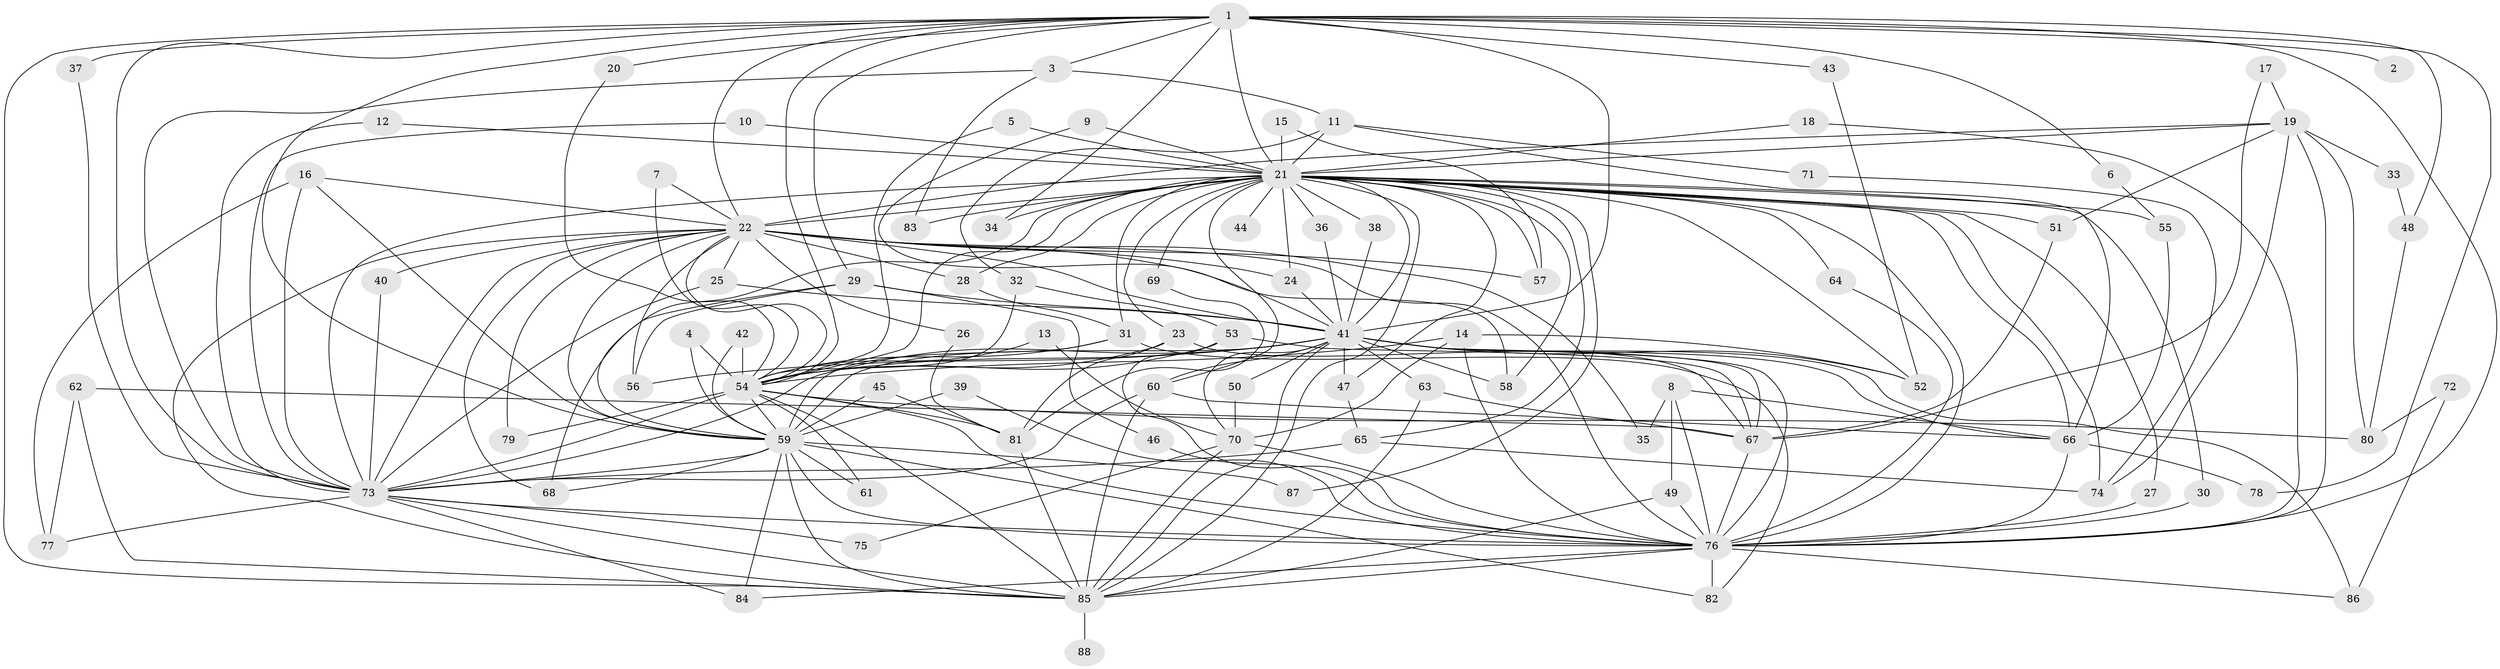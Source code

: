 // original degree distribution, {27: 0.00684931506849315, 35: 0.00684931506849315, 26: 0.00684931506849315, 17: 0.00684931506849315, 37: 0.00684931506849315, 25: 0.00684931506849315, 24: 0.00684931506849315, 23: 0.0136986301369863, 29: 0.00684931506849315, 8: 0.02054794520547945, 4: 0.08904109589041095, 2: 0.6232876712328768, 7: 0.0136986301369863, 5: 0.0410958904109589, 3: 0.136986301369863, 6: 0.00684931506849315}
// Generated by graph-tools (version 1.1) at 2025/36/03/04/25 23:36:20]
// undirected, 88 vertices, 220 edges
graph export_dot {
  node [color=gray90,style=filled];
  1;
  2;
  3;
  4;
  5;
  6;
  7;
  8;
  9;
  10;
  11;
  12;
  13;
  14;
  15;
  16;
  17;
  18;
  19;
  20;
  21;
  22;
  23;
  24;
  25;
  26;
  27;
  28;
  29;
  30;
  31;
  32;
  33;
  34;
  35;
  36;
  37;
  38;
  39;
  40;
  41;
  42;
  43;
  44;
  45;
  46;
  47;
  48;
  49;
  50;
  51;
  52;
  53;
  54;
  55;
  56;
  57;
  58;
  59;
  60;
  61;
  62;
  63;
  64;
  65;
  66;
  67;
  68;
  69;
  70;
  71;
  72;
  73;
  74;
  75;
  76;
  77;
  78;
  79;
  80;
  81;
  82;
  83;
  84;
  85;
  86;
  87;
  88;
  1 -- 2 [weight=1.0];
  1 -- 3 [weight=1.0];
  1 -- 6 [weight=1.0];
  1 -- 20 [weight=1.0];
  1 -- 21 [weight=3.0];
  1 -- 22 [weight=1.0];
  1 -- 29 [weight=2.0];
  1 -- 34 [weight=1.0];
  1 -- 37 [weight=1.0];
  1 -- 41 [weight=1.0];
  1 -- 43 [weight=1.0];
  1 -- 48 [weight=2.0];
  1 -- 54 [weight=1.0];
  1 -- 59 [weight=1.0];
  1 -- 73 [weight=1.0];
  1 -- 76 [weight=1.0];
  1 -- 78 [weight=1.0];
  1 -- 85 [weight=1.0];
  3 -- 11 [weight=1.0];
  3 -- 73 [weight=1.0];
  3 -- 83 [weight=1.0];
  4 -- 54 [weight=1.0];
  4 -- 59 [weight=1.0];
  5 -- 21 [weight=1.0];
  5 -- 54 [weight=1.0];
  6 -- 55 [weight=1.0];
  7 -- 22 [weight=1.0];
  7 -- 54 [weight=1.0];
  8 -- 35 [weight=1.0];
  8 -- 49 [weight=1.0];
  8 -- 66 [weight=1.0];
  8 -- 76 [weight=2.0];
  9 -- 21 [weight=1.0];
  9 -- 41 [weight=1.0];
  10 -- 21 [weight=1.0];
  10 -- 73 [weight=1.0];
  11 -- 21 [weight=1.0];
  11 -- 32 [weight=1.0];
  11 -- 66 [weight=1.0];
  11 -- 71 [weight=1.0];
  12 -- 21 [weight=1.0];
  12 -- 73 [weight=1.0];
  13 -- 54 [weight=1.0];
  13 -- 70 [weight=1.0];
  14 -- 52 [weight=1.0];
  14 -- 54 [weight=1.0];
  14 -- 70 [weight=1.0];
  14 -- 76 [weight=1.0];
  15 -- 21 [weight=2.0];
  15 -- 57 [weight=1.0];
  16 -- 22 [weight=1.0];
  16 -- 59 [weight=1.0];
  16 -- 73 [weight=1.0];
  16 -- 77 [weight=1.0];
  17 -- 19 [weight=1.0];
  17 -- 67 [weight=1.0];
  18 -- 21 [weight=1.0];
  18 -- 76 [weight=1.0];
  19 -- 21 [weight=1.0];
  19 -- 22 [weight=1.0];
  19 -- 33 [weight=1.0];
  19 -- 51 [weight=1.0];
  19 -- 74 [weight=1.0];
  19 -- 76 [weight=1.0];
  19 -- 80 [weight=1.0];
  20 -- 54 [weight=1.0];
  21 -- 22 [weight=2.0];
  21 -- 23 [weight=1.0];
  21 -- 24 [weight=1.0];
  21 -- 27 [weight=1.0];
  21 -- 28 [weight=1.0];
  21 -- 30 [weight=1.0];
  21 -- 31 [weight=1.0];
  21 -- 34 [weight=1.0];
  21 -- 36 [weight=1.0];
  21 -- 38 [weight=1.0];
  21 -- 41 [weight=2.0];
  21 -- 44 [weight=2.0];
  21 -- 47 [weight=1.0];
  21 -- 51 [weight=1.0];
  21 -- 52 [weight=1.0];
  21 -- 54 [weight=4.0];
  21 -- 55 [weight=2.0];
  21 -- 57 [weight=3.0];
  21 -- 58 [weight=1.0];
  21 -- 59 [weight=2.0];
  21 -- 60 [weight=1.0];
  21 -- 64 [weight=1.0];
  21 -- 65 [weight=1.0];
  21 -- 66 [weight=1.0];
  21 -- 69 [weight=1.0];
  21 -- 73 [weight=2.0];
  21 -- 74 [weight=1.0];
  21 -- 76 [weight=2.0];
  21 -- 83 [weight=2.0];
  21 -- 85 [weight=2.0];
  21 -- 87 [weight=1.0];
  22 -- 24 [weight=1.0];
  22 -- 25 [weight=1.0];
  22 -- 26 [weight=1.0];
  22 -- 28 [weight=1.0];
  22 -- 35 [weight=1.0];
  22 -- 40 [weight=1.0];
  22 -- 41 [weight=1.0];
  22 -- 54 [weight=1.0];
  22 -- 56 [weight=1.0];
  22 -- 57 [weight=2.0];
  22 -- 58 [weight=1.0];
  22 -- 59 [weight=1.0];
  22 -- 68 [weight=1.0];
  22 -- 73 [weight=1.0];
  22 -- 76 [weight=2.0];
  22 -- 79 [weight=1.0];
  22 -- 85 [weight=1.0];
  23 -- 54 [weight=1.0];
  23 -- 67 [weight=1.0];
  23 -- 81 [weight=1.0];
  24 -- 41 [weight=1.0];
  25 -- 41 [weight=1.0];
  25 -- 73 [weight=1.0];
  26 -- 81 [weight=1.0];
  27 -- 76 [weight=2.0];
  28 -- 31 [weight=1.0];
  29 -- 41 [weight=1.0];
  29 -- 46 [weight=1.0];
  29 -- 56 [weight=2.0];
  29 -- 68 [weight=1.0];
  30 -- 76 [weight=1.0];
  31 -- 54 [weight=1.0];
  31 -- 59 [weight=1.0];
  31 -- 82 [weight=1.0];
  32 -- 53 [weight=1.0];
  32 -- 54 [weight=1.0];
  33 -- 48 [weight=1.0];
  36 -- 41 [weight=1.0];
  37 -- 73 [weight=1.0];
  38 -- 41 [weight=1.0];
  39 -- 59 [weight=1.0];
  39 -- 76 [weight=1.0];
  40 -- 73 [weight=1.0];
  41 -- 47 [weight=1.0];
  41 -- 50 [weight=1.0];
  41 -- 52 [weight=1.0];
  41 -- 54 [weight=1.0];
  41 -- 56 [weight=1.0];
  41 -- 58 [weight=1.0];
  41 -- 59 [weight=1.0];
  41 -- 60 [weight=1.0];
  41 -- 63 [weight=1.0];
  41 -- 66 [weight=1.0];
  41 -- 67 [weight=1.0];
  41 -- 70 [weight=1.0];
  41 -- 73 [weight=1.0];
  41 -- 76 [weight=4.0];
  41 -- 85 [weight=1.0];
  41 -- 86 [weight=1.0];
  42 -- 54 [weight=1.0];
  42 -- 59 [weight=1.0];
  43 -- 52 [weight=1.0];
  45 -- 59 [weight=1.0];
  45 -- 81 [weight=1.0];
  46 -- 76 [weight=1.0];
  47 -- 65 [weight=1.0];
  48 -- 80 [weight=1.0];
  49 -- 76 [weight=1.0];
  49 -- 85 [weight=1.0];
  50 -- 70 [weight=1.0];
  51 -- 67 [weight=1.0];
  53 -- 54 [weight=1.0];
  53 -- 67 [weight=1.0];
  53 -- 76 [weight=1.0];
  54 -- 59 [weight=1.0];
  54 -- 61 [weight=1.0];
  54 -- 73 [weight=1.0];
  54 -- 76 [weight=1.0];
  54 -- 79 [weight=1.0];
  54 -- 80 [weight=1.0];
  54 -- 81 [weight=2.0];
  54 -- 85 [weight=1.0];
  55 -- 66 [weight=1.0];
  59 -- 61 [weight=1.0];
  59 -- 68 [weight=1.0];
  59 -- 73 [weight=1.0];
  59 -- 76 [weight=3.0];
  59 -- 82 [weight=1.0];
  59 -- 84 [weight=2.0];
  59 -- 85 [weight=1.0];
  59 -- 87 [weight=1.0];
  60 -- 66 [weight=1.0];
  60 -- 73 [weight=1.0];
  60 -- 85 [weight=1.0];
  62 -- 67 [weight=1.0];
  62 -- 77 [weight=1.0];
  62 -- 85 [weight=1.0];
  63 -- 67 [weight=1.0];
  63 -- 85 [weight=1.0];
  64 -- 76 [weight=1.0];
  65 -- 73 [weight=1.0];
  65 -- 74 [weight=1.0];
  66 -- 76 [weight=1.0];
  66 -- 78 [weight=1.0];
  67 -- 76 [weight=1.0];
  69 -- 81 [weight=1.0];
  70 -- 75 [weight=1.0];
  70 -- 76 [weight=1.0];
  70 -- 85 [weight=1.0];
  71 -- 74 [weight=1.0];
  72 -- 80 [weight=1.0];
  72 -- 86 [weight=1.0];
  73 -- 75 [weight=1.0];
  73 -- 76 [weight=2.0];
  73 -- 77 [weight=1.0];
  73 -- 84 [weight=1.0];
  73 -- 85 [weight=1.0];
  76 -- 82 [weight=1.0];
  76 -- 84 [weight=1.0];
  76 -- 85 [weight=1.0];
  76 -- 86 [weight=1.0];
  81 -- 85 [weight=1.0];
  85 -- 88 [weight=1.0];
}
